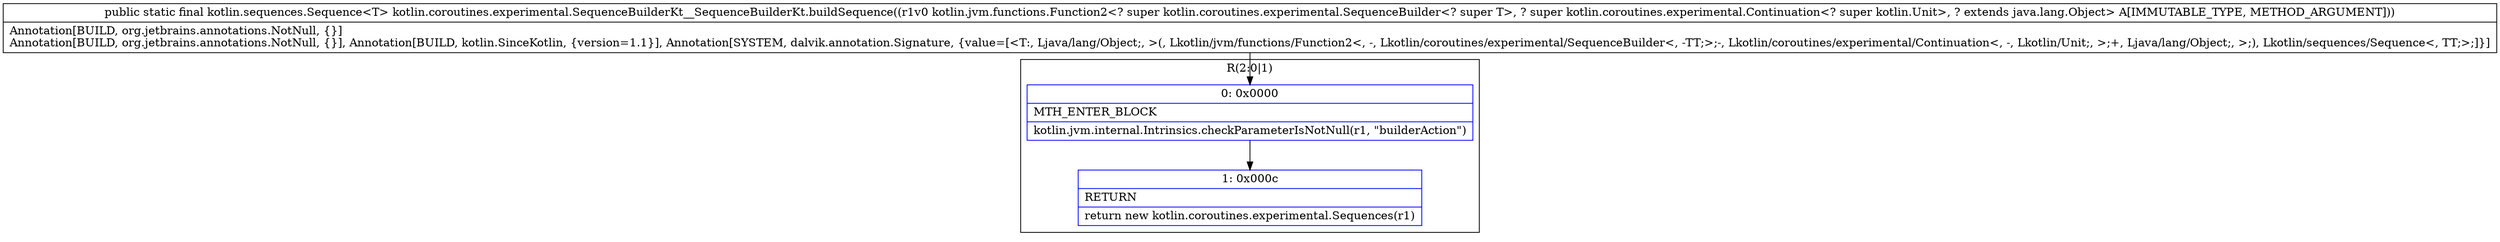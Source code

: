 digraph "CFG forkotlin.coroutines.experimental.SequenceBuilderKt__SequenceBuilderKt.buildSequence(Lkotlin\/jvm\/functions\/Function2;)Lkotlin\/sequences\/Sequence;" {
subgraph cluster_Region_511747872 {
label = "R(2:0|1)";
node [shape=record,color=blue];
Node_0 [shape=record,label="{0\:\ 0x0000|MTH_ENTER_BLOCK\l|kotlin.jvm.internal.Intrinsics.checkParameterIsNotNull(r1, \"builderAction\")\l}"];
Node_1 [shape=record,label="{1\:\ 0x000c|RETURN\l|return new kotlin.coroutines.experimental.Sequences(r1)\l}"];
}
MethodNode[shape=record,label="{public static final kotlin.sequences.Sequence\<T\> kotlin.coroutines.experimental.SequenceBuilderKt__SequenceBuilderKt.buildSequence((r1v0 kotlin.jvm.functions.Function2\<? super kotlin.coroutines.experimental.SequenceBuilder\<? super T\>, ? super kotlin.coroutines.experimental.Continuation\<? super kotlin.Unit\>, ? extends java.lang.Object\> A[IMMUTABLE_TYPE, METHOD_ARGUMENT]))  | Annotation[BUILD, org.jetbrains.annotations.NotNull, \{\}]\lAnnotation[BUILD, org.jetbrains.annotations.NotNull, \{\}], Annotation[BUILD, kotlin.SinceKotlin, \{version=1.1\}], Annotation[SYSTEM, dalvik.annotation.Signature, \{value=[\<T:, Ljava\/lang\/Object;, \>(, Lkotlin\/jvm\/functions\/Function2\<, \-, Lkotlin\/coroutines\/experimental\/SequenceBuilder\<, \-TT;\>;\-, Lkotlin\/coroutines\/experimental\/Continuation\<, \-, Lkotlin\/Unit;, \>;+, Ljava\/lang\/Object;, \>;), Lkotlin\/sequences\/Sequence\<, TT;\>;]\}]\l}"];
MethodNode -> Node_0;
Node_0 -> Node_1;
}

